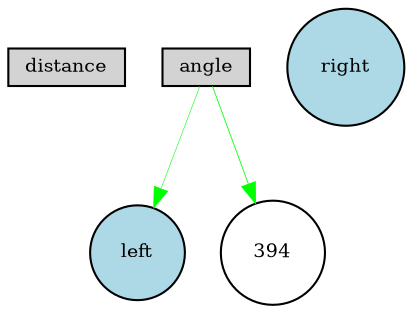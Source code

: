 digraph {
	node [fontsize=9 height=0.2 shape=circle width=0.2]
	distance [fillcolor=lightgray shape=box style=filled]
	angle [fillcolor=lightgray shape=box style=filled]
	left [fillcolor=lightblue style=filled]
	right [fillcolor=lightblue style=filled]
	394 [fillcolor=white style=filled]
	angle -> left [color=green penwidth=0.2688661161596849 style=solid]
	angle -> 394 [color=green penwidth=0.39194573893931683 style=solid]
}
